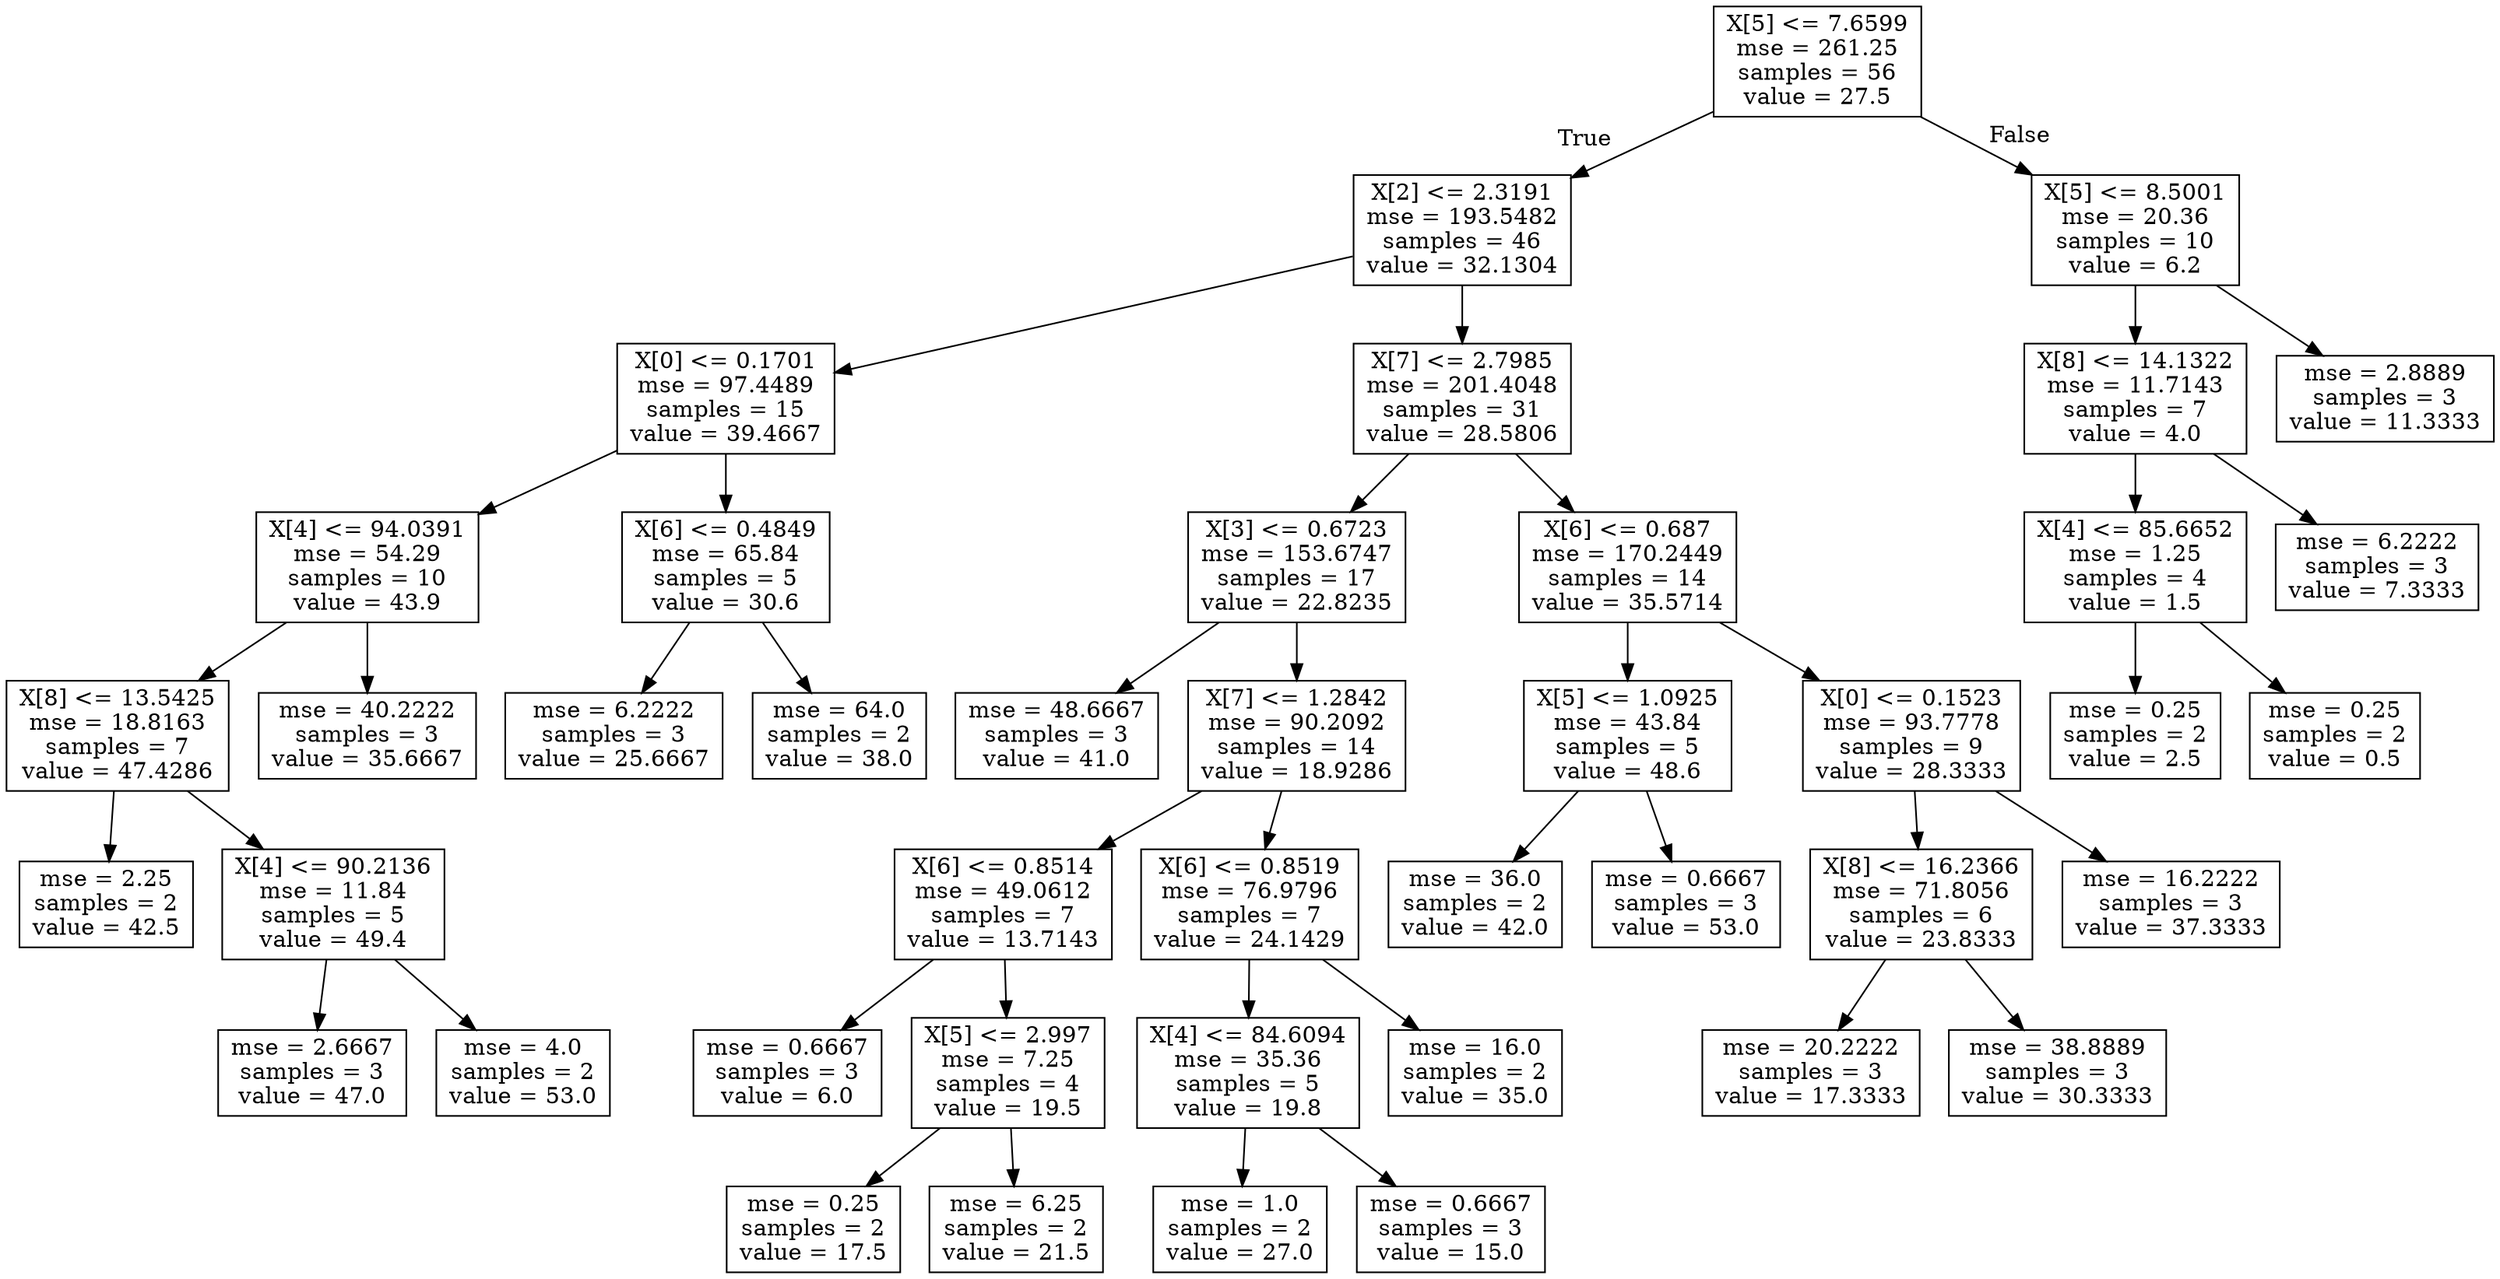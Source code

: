 digraph Tree {
node [shape=box] ;
0 [label="X[5] <= 7.6599\nmse = 261.25\nsamples = 56\nvalue = 27.5"] ;
1 [label="X[2] <= 2.3191\nmse = 193.5482\nsamples = 46\nvalue = 32.1304"] ;
0 -> 1 [labeldistance=2.5, labelangle=45, headlabel="True"] ;
2 [label="X[0] <= 0.1701\nmse = 97.4489\nsamples = 15\nvalue = 39.4667"] ;
1 -> 2 ;
3 [label="X[4] <= 94.0391\nmse = 54.29\nsamples = 10\nvalue = 43.9"] ;
2 -> 3 ;
4 [label="X[8] <= 13.5425\nmse = 18.8163\nsamples = 7\nvalue = 47.4286"] ;
3 -> 4 ;
5 [label="mse = 2.25\nsamples = 2\nvalue = 42.5"] ;
4 -> 5 ;
6 [label="X[4] <= 90.2136\nmse = 11.84\nsamples = 5\nvalue = 49.4"] ;
4 -> 6 ;
7 [label="mse = 2.6667\nsamples = 3\nvalue = 47.0"] ;
6 -> 7 ;
8 [label="mse = 4.0\nsamples = 2\nvalue = 53.0"] ;
6 -> 8 ;
9 [label="mse = 40.2222\nsamples = 3\nvalue = 35.6667"] ;
3 -> 9 ;
10 [label="X[6] <= 0.4849\nmse = 65.84\nsamples = 5\nvalue = 30.6"] ;
2 -> 10 ;
11 [label="mse = 6.2222\nsamples = 3\nvalue = 25.6667"] ;
10 -> 11 ;
12 [label="mse = 64.0\nsamples = 2\nvalue = 38.0"] ;
10 -> 12 ;
13 [label="X[7] <= 2.7985\nmse = 201.4048\nsamples = 31\nvalue = 28.5806"] ;
1 -> 13 ;
14 [label="X[3] <= 0.6723\nmse = 153.6747\nsamples = 17\nvalue = 22.8235"] ;
13 -> 14 ;
15 [label="mse = 48.6667\nsamples = 3\nvalue = 41.0"] ;
14 -> 15 ;
16 [label="X[7] <= 1.2842\nmse = 90.2092\nsamples = 14\nvalue = 18.9286"] ;
14 -> 16 ;
17 [label="X[6] <= 0.8514\nmse = 49.0612\nsamples = 7\nvalue = 13.7143"] ;
16 -> 17 ;
18 [label="mse = 0.6667\nsamples = 3\nvalue = 6.0"] ;
17 -> 18 ;
19 [label="X[5] <= 2.997\nmse = 7.25\nsamples = 4\nvalue = 19.5"] ;
17 -> 19 ;
20 [label="mse = 0.25\nsamples = 2\nvalue = 17.5"] ;
19 -> 20 ;
21 [label="mse = 6.25\nsamples = 2\nvalue = 21.5"] ;
19 -> 21 ;
22 [label="X[6] <= 0.8519\nmse = 76.9796\nsamples = 7\nvalue = 24.1429"] ;
16 -> 22 ;
23 [label="X[4] <= 84.6094\nmse = 35.36\nsamples = 5\nvalue = 19.8"] ;
22 -> 23 ;
24 [label="mse = 1.0\nsamples = 2\nvalue = 27.0"] ;
23 -> 24 ;
25 [label="mse = 0.6667\nsamples = 3\nvalue = 15.0"] ;
23 -> 25 ;
26 [label="mse = 16.0\nsamples = 2\nvalue = 35.0"] ;
22 -> 26 ;
27 [label="X[6] <= 0.687\nmse = 170.2449\nsamples = 14\nvalue = 35.5714"] ;
13 -> 27 ;
28 [label="X[5] <= 1.0925\nmse = 43.84\nsamples = 5\nvalue = 48.6"] ;
27 -> 28 ;
29 [label="mse = 36.0\nsamples = 2\nvalue = 42.0"] ;
28 -> 29 ;
30 [label="mse = 0.6667\nsamples = 3\nvalue = 53.0"] ;
28 -> 30 ;
31 [label="X[0] <= 0.1523\nmse = 93.7778\nsamples = 9\nvalue = 28.3333"] ;
27 -> 31 ;
32 [label="X[8] <= 16.2366\nmse = 71.8056\nsamples = 6\nvalue = 23.8333"] ;
31 -> 32 ;
33 [label="mse = 20.2222\nsamples = 3\nvalue = 17.3333"] ;
32 -> 33 ;
34 [label="mse = 38.8889\nsamples = 3\nvalue = 30.3333"] ;
32 -> 34 ;
35 [label="mse = 16.2222\nsamples = 3\nvalue = 37.3333"] ;
31 -> 35 ;
36 [label="X[5] <= 8.5001\nmse = 20.36\nsamples = 10\nvalue = 6.2"] ;
0 -> 36 [labeldistance=2.5, labelangle=-45, headlabel="False"] ;
37 [label="X[8] <= 14.1322\nmse = 11.7143\nsamples = 7\nvalue = 4.0"] ;
36 -> 37 ;
38 [label="X[4] <= 85.6652\nmse = 1.25\nsamples = 4\nvalue = 1.5"] ;
37 -> 38 ;
39 [label="mse = 0.25\nsamples = 2\nvalue = 2.5"] ;
38 -> 39 ;
40 [label="mse = 0.25\nsamples = 2\nvalue = 0.5"] ;
38 -> 40 ;
41 [label="mse = 6.2222\nsamples = 3\nvalue = 7.3333"] ;
37 -> 41 ;
42 [label="mse = 2.8889\nsamples = 3\nvalue = 11.3333"] ;
36 -> 42 ;
}
